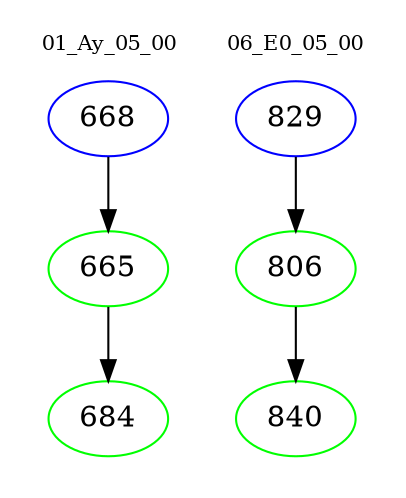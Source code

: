 digraph{
subgraph cluster_0 {
color = white
label = "01_Ay_05_00";
fontsize=10;
T0_668 [label="668", color="blue"]
T0_668 -> T0_665 [color="black"]
T0_665 [label="665", color="green"]
T0_665 -> T0_684 [color="black"]
T0_684 [label="684", color="green"]
}
subgraph cluster_1 {
color = white
label = "06_E0_05_00";
fontsize=10;
T1_829 [label="829", color="blue"]
T1_829 -> T1_806 [color="black"]
T1_806 [label="806", color="green"]
T1_806 -> T1_840 [color="black"]
T1_840 [label="840", color="green"]
}
}
